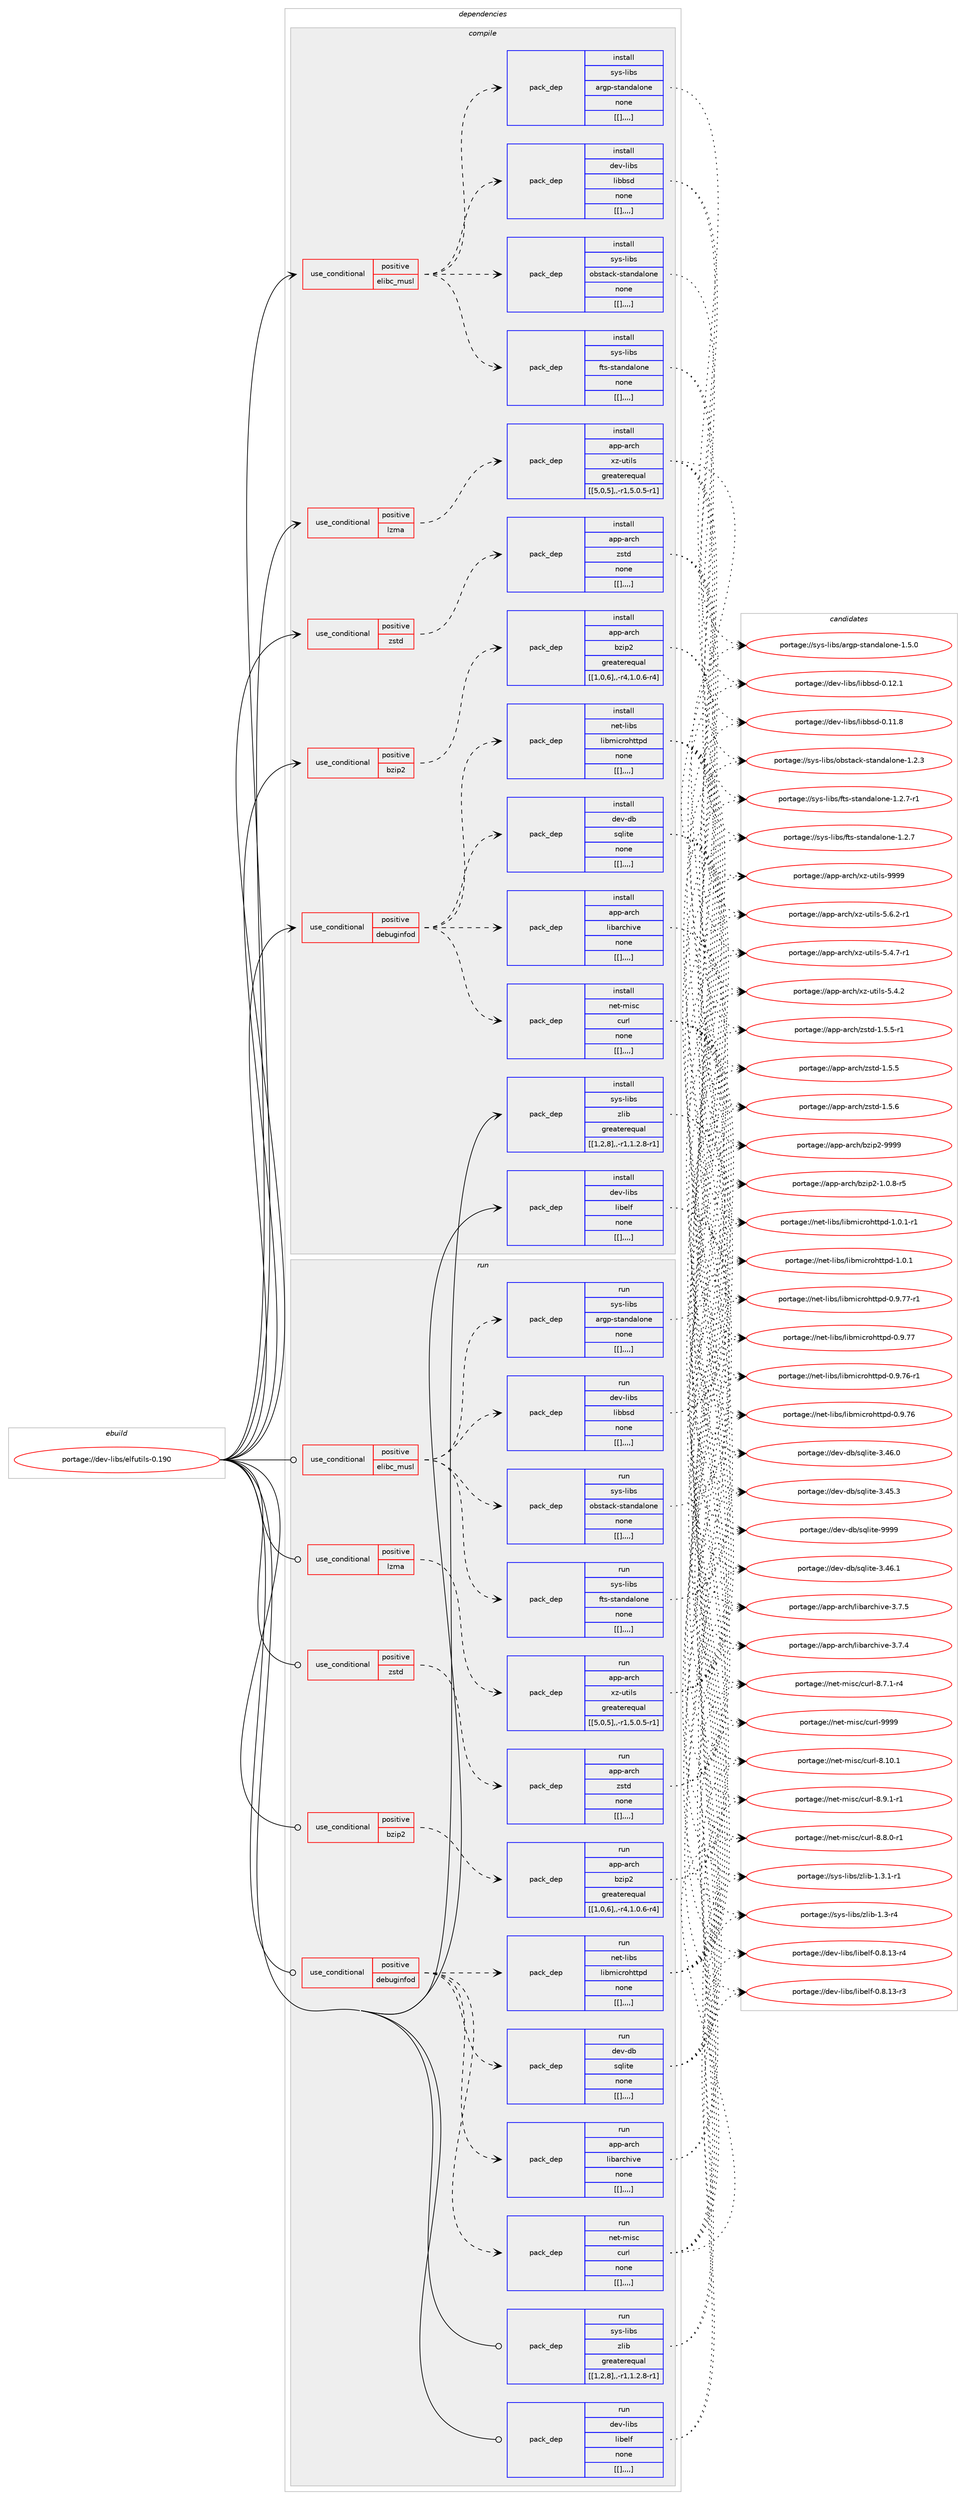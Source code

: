 digraph prolog {

# *************
# Graph options
# *************

newrank=true;
concentrate=true;
compound=true;
graph [rankdir=LR,fontname=Helvetica,fontsize=10,ranksep=1.5];#, ranksep=2.5, nodesep=0.2];
edge  [arrowhead=vee];
node  [fontname=Helvetica,fontsize=10];

# **********
# The ebuild
# **********

subgraph cluster_leftcol {
color=gray;
label=<<i>ebuild</i>>;
id [label="portage://dev-libs/elfutils-0.190", color=red, width=4, href="../dev-libs/elfutils-0.190.svg"];
}

# ****************
# The dependencies
# ****************

subgraph cluster_midcol {
color=gray;
label=<<i>dependencies</i>>;
subgraph cluster_compile {
fillcolor="#eeeeee";
style=filled;
label=<<i>compile</i>>;
subgraph cond26950 {
dependency108817 [label=<<TABLE BORDER="0" CELLBORDER="1" CELLSPACING="0" CELLPADDING="4"><TR><TD ROWSPAN="3" CELLPADDING="10">use_conditional</TD></TR><TR><TD>positive</TD></TR><TR><TD>bzip2</TD></TR></TABLE>>, shape=none, color=red];
subgraph pack80730 {
dependency108818 [label=<<TABLE BORDER="0" CELLBORDER="1" CELLSPACING="0" CELLPADDING="4" WIDTH="220"><TR><TD ROWSPAN="6" CELLPADDING="30">pack_dep</TD></TR><TR><TD WIDTH="110">install</TD></TR><TR><TD>app-arch</TD></TR><TR><TD>bzip2</TD></TR><TR><TD>greaterequal</TD></TR><TR><TD>[[1,0,6],,-r4,1.0.6-r4]</TD></TR></TABLE>>, shape=none, color=blue];
}
dependency108817:e -> dependency108818:w [weight=20,style="dashed",arrowhead="vee"];
}
id:e -> dependency108817:w [weight=20,style="solid",arrowhead="vee"];
subgraph cond26951 {
dependency108819 [label=<<TABLE BORDER="0" CELLBORDER="1" CELLSPACING="0" CELLPADDING="4"><TR><TD ROWSPAN="3" CELLPADDING="10">use_conditional</TD></TR><TR><TD>positive</TD></TR><TR><TD>debuginfod</TD></TR></TABLE>>, shape=none, color=red];
subgraph pack80731 {
dependency108820 [label=<<TABLE BORDER="0" CELLBORDER="1" CELLSPACING="0" CELLPADDING="4" WIDTH="220"><TR><TD ROWSPAN="6" CELLPADDING="30">pack_dep</TD></TR><TR><TD WIDTH="110">install</TD></TR><TR><TD>app-arch</TD></TR><TR><TD>libarchive</TD></TR><TR><TD>none</TD></TR><TR><TD>[[],,,,]</TD></TR></TABLE>>, shape=none, color=blue];
}
dependency108819:e -> dependency108820:w [weight=20,style="dashed",arrowhead="vee"];
subgraph pack80732 {
dependency108821 [label=<<TABLE BORDER="0" CELLBORDER="1" CELLSPACING="0" CELLPADDING="4" WIDTH="220"><TR><TD ROWSPAN="6" CELLPADDING="30">pack_dep</TD></TR><TR><TD WIDTH="110">install</TD></TR><TR><TD>dev-db</TD></TR><TR><TD>sqlite</TD></TR><TR><TD>none</TD></TR><TR><TD>[[],,,,]</TD></TR></TABLE>>, shape=none, color=blue];
}
dependency108819:e -> dependency108821:w [weight=20,style="dashed",arrowhead="vee"];
subgraph pack80733 {
dependency108822 [label=<<TABLE BORDER="0" CELLBORDER="1" CELLSPACING="0" CELLPADDING="4" WIDTH="220"><TR><TD ROWSPAN="6" CELLPADDING="30">pack_dep</TD></TR><TR><TD WIDTH="110">install</TD></TR><TR><TD>net-libs</TD></TR><TR><TD>libmicrohttpd</TD></TR><TR><TD>none</TD></TR><TR><TD>[[],,,,]</TD></TR></TABLE>>, shape=none, color=blue];
}
dependency108819:e -> dependency108822:w [weight=20,style="dashed",arrowhead="vee"];
subgraph pack80734 {
dependency108823 [label=<<TABLE BORDER="0" CELLBORDER="1" CELLSPACING="0" CELLPADDING="4" WIDTH="220"><TR><TD ROWSPAN="6" CELLPADDING="30">pack_dep</TD></TR><TR><TD WIDTH="110">install</TD></TR><TR><TD>net-misc</TD></TR><TR><TD>curl</TD></TR><TR><TD>none</TD></TR><TR><TD>[[],,,,]</TD></TR></TABLE>>, shape=none, color=blue];
}
dependency108819:e -> dependency108823:w [weight=20,style="dashed",arrowhead="vee"];
}
id:e -> dependency108819:w [weight=20,style="solid",arrowhead="vee"];
subgraph cond26952 {
dependency108824 [label=<<TABLE BORDER="0" CELLBORDER="1" CELLSPACING="0" CELLPADDING="4"><TR><TD ROWSPAN="3" CELLPADDING="10">use_conditional</TD></TR><TR><TD>positive</TD></TR><TR><TD>elibc_musl</TD></TR></TABLE>>, shape=none, color=red];
subgraph pack80735 {
dependency108825 [label=<<TABLE BORDER="0" CELLBORDER="1" CELLSPACING="0" CELLPADDING="4" WIDTH="220"><TR><TD ROWSPAN="6" CELLPADDING="30">pack_dep</TD></TR><TR><TD WIDTH="110">install</TD></TR><TR><TD>dev-libs</TD></TR><TR><TD>libbsd</TD></TR><TR><TD>none</TD></TR><TR><TD>[[],,,,]</TD></TR></TABLE>>, shape=none, color=blue];
}
dependency108824:e -> dependency108825:w [weight=20,style="dashed",arrowhead="vee"];
subgraph pack80736 {
dependency108826 [label=<<TABLE BORDER="0" CELLBORDER="1" CELLSPACING="0" CELLPADDING="4" WIDTH="220"><TR><TD ROWSPAN="6" CELLPADDING="30">pack_dep</TD></TR><TR><TD WIDTH="110">install</TD></TR><TR><TD>sys-libs</TD></TR><TR><TD>argp-standalone</TD></TR><TR><TD>none</TD></TR><TR><TD>[[],,,,]</TD></TR></TABLE>>, shape=none, color=blue];
}
dependency108824:e -> dependency108826:w [weight=20,style="dashed",arrowhead="vee"];
subgraph pack80737 {
dependency108827 [label=<<TABLE BORDER="0" CELLBORDER="1" CELLSPACING="0" CELLPADDING="4" WIDTH="220"><TR><TD ROWSPAN="6" CELLPADDING="30">pack_dep</TD></TR><TR><TD WIDTH="110">install</TD></TR><TR><TD>sys-libs</TD></TR><TR><TD>fts-standalone</TD></TR><TR><TD>none</TD></TR><TR><TD>[[],,,,]</TD></TR></TABLE>>, shape=none, color=blue];
}
dependency108824:e -> dependency108827:w [weight=20,style="dashed",arrowhead="vee"];
subgraph pack80738 {
dependency108828 [label=<<TABLE BORDER="0" CELLBORDER="1" CELLSPACING="0" CELLPADDING="4" WIDTH="220"><TR><TD ROWSPAN="6" CELLPADDING="30">pack_dep</TD></TR><TR><TD WIDTH="110">install</TD></TR><TR><TD>sys-libs</TD></TR><TR><TD>obstack-standalone</TD></TR><TR><TD>none</TD></TR><TR><TD>[[],,,,]</TD></TR></TABLE>>, shape=none, color=blue];
}
dependency108824:e -> dependency108828:w [weight=20,style="dashed",arrowhead="vee"];
}
id:e -> dependency108824:w [weight=20,style="solid",arrowhead="vee"];
subgraph cond26953 {
dependency108829 [label=<<TABLE BORDER="0" CELLBORDER="1" CELLSPACING="0" CELLPADDING="4"><TR><TD ROWSPAN="3" CELLPADDING="10">use_conditional</TD></TR><TR><TD>positive</TD></TR><TR><TD>lzma</TD></TR></TABLE>>, shape=none, color=red];
subgraph pack80739 {
dependency108830 [label=<<TABLE BORDER="0" CELLBORDER="1" CELLSPACING="0" CELLPADDING="4" WIDTH="220"><TR><TD ROWSPAN="6" CELLPADDING="30">pack_dep</TD></TR><TR><TD WIDTH="110">install</TD></TR><TR><TD>app-arch</TD></TR><TR><TD>xz-utils</TD></TR><TR><TD>greaterequal</TD></TR><TR><TD>[[5,0,5],,-r1,5.0.5-r1]</TD></TR></TABLE>>, shape=none, color=blue];
}
dependency108829:e -> dependency108830:w [weight=20,style="dashed",arrowhead="vee"];
}
id:e -> dependency108829:w [weight=20,style="solid",arrowhead="vee"];
subgraph cond26954 {
dependency108831 [label=<<TABLE BORDER="0" CELLBORDER="1" CELLSPACING="0" CELLPADDING="4"><TR><TD ROWSPAN="3" CELLPADDING="10">use_conditional</TD></TR><TR><TD>positive</TD></TR><TR><TD>zstd</TD></TR></TABLE>>, shape=none, color=red];
subgraph pack80740 {
dependency108832 [label=<<TABLE BORDER="0" CELLBORDER="1" CELLSPACING="0" CELLPADDING="4" WIDTH="220"><TR><TD ROWSPAN="6" CELLPADDING="30">pack_dep</TD></TR><TR><TD WIDTH="110">install</TD></TR><TR><TD>app-arch</TD></TR><TR><TD>zstd</TD></TR><TR><TD>none</TD></TR><TR><TD>[[],,,,]</TD></TR></TABLE>>, shape=none, color=blue];
}
dependency108831:e -> dependency108832:w [weight=20,style="dashed",arrowhead="vee"];
}
id:e -> dependency108831:w [weight=20,style="solid",arrowhead="vee"];
subgraph pack80741 {
dependency108833 [label=<<TABLE BORDER="0" CELLBORDER="1" CELLSPACING="0" CELLPADDING="4" WIDTH="220"><TR><TD ROWSPAN="6" CELLPADDING="30">pack_dep</TD></TR><TR><TD WIDTH="110">install</TD></TR><TR><TD>sys-libs</TD></TR><TR><TD>zlib</TD></TR><TR><TD>greaterequal</TD></TR><TR><TD>[[1,2,8],,-r1,1.2.8-r1]</TD></TR></TABLE>>, shape=none, color=blue];
}
id:e -> dependency108833:w [weight=20,style="solid",arrowhead="vee"];
subgraph pack80742 {
dependency108834 [label=<<TABLE BORDER="0" CELLBORDER="1" CELLSPACING="0" CELLPADDING="4" WIDTH="220"><TR><TD ROWSPAN="6" CELLPADDING="30">pack_dep</TD></TR><TR><TD WIDTH="110">install</TD></TR><TR><TD>dev-libs</TD></TR><TR><TD>libelf</TD></TR><TR><TD>none</TD></TR><TR><TD>[[],,,,]</TD></TR></TABLE>>, shape=none, color=blue];
}
id:e -> dependency108834:w [weight=20,style="solid",arrowhead="vee"];
}
subgraph cluster_compileandrun {
fillcolor="#eeeeee";
style=filled;
label=<<i>compile and run</i>>;
}
subgraph cluster_run {
fillcolor="#eeeeee";
style=filled;
label=<<i>run</i>>;
subgraph cond26955 {
dependency108835 [label=<<TABLE BORDER="0" CELLBORDER="1" CELLSPACING="0" CELLPADDING="4"><TR><TD ROWSPAN="3" CELLPADDING="10">use_conditional</TD></TR><TR><TD>positive</TD></TR><TR><TD>bzip2</TD></TR></TABLE>>, shape=none, color=red];
subgraph pack80743 {
dependency108836 [label=<<TABLE BORDER="0" CELLBORDER="1" CELLSPACING="0" CELLPADDING="4" WIDTH="220"><TR><TD ROWSPAN="6" CELLPADDING="30">pack_dep</TD></TR><TR><TD WIDTH="110">run</TD></TR><TR><TD>app-arch</TD></TR><TR><TD>bzip2</TD></TR><TR><TD>greaterequal</TD></TR><TR><TD>[[1,0,6],,-r4,1.0.6-r4]</TD></TR></TABLE>>, shape=none, color=blue];
}
dependency108835:e -> dependency108836:w [weight=20,style="dashed",arrowhead="vee"];
}
id:e -> dependency108835:w [weight=20,style="solid",arrowhead="odot"];
subgraph cond26956 {
dependency108837 [label=<<TABLE BORDER="0" CELLBORDER="1" CELLSPACING="0" CELLPADDING="4"><TR><TD ROWSPAN="3" CELLPADDING="10">use_conditional</TD></TR><TR><TD>positive</TD></TR><TR><TD>debuginfod</TD></TR></TABLE>>, shape=none, color=red];
subgraph pack80744 {
dependency108838 [label=<<TABLE BORDER="0" CELLBORDER="1" CELLSPACING="0" CELLPADDING="4" WIDTH="220"><TR><TD ROWSPAN="6" CELLPADDING="30">pack_dep</TD></TR><TR><TD WIDTH="110">run</TD></TR><TR><TD>app-arch</TD></TR><TR><TD>libarchive</TD></TR><TR><TD>none</TD></TR><TR><TD>[[],,,,]</TD></TR></TABLE>>, shape=none, color=blue];
}
dependency108837:e -> dependency108838:w [weight=20,style="dashed",arrowhead="vee"];
subgraph pack80745 {
dependency108839 [label=<<TABLE BORDER="0" CELLBORDER="1" CELLSPACING="0" CELLPADDING="4" WIDTH="220"><TR><TD ROWSPAN="6" CELLPADDING="30">pack_dep</TD></TR><TR><TD WIDTH="110">run</TD></TR><TR><TD>dev-db</TD></TR><TR><TD>sqlite</TD></TR><TR><TD>none</TD></TR><TR><TD>[[],,,,]</TD></TR></TABLE>>, shape=none, color=blue];
}
dependency108837:e -> dependency108839:w [weight=20,style="dashed",arrowhead="vee"];
subgraph pack80746 {
dependency108840 [label=<<TABLE BORDER="0" CELLBORDER="1" CELLSPACING="0" CELLPADDING="4" WIDTH="220"><TR><TD ROWSPAN="6" CELLPADDING="30">pack_dep</TD></TR><TR><TD WIDTH="110">run</TD></TR><TR><TD>net-libs</TD></TR><TR><TD>libmicrohttpd</TD></TR><TR><TD>none</TD></TR><TR><TD>[[],,,,]</TD></TR></TABLE>>, shape=none, color=blue];
}
dependency108837:e -> dependency108840:w [weight=20,style="dashed",arrowhead="vee"];
subgraph pack80747 {
dependency108841 [label=<<TABLE BORDER="0" CELLBORDER="1" CELLSPACING="0" CELLPADDING="4" WIDTH="220"><TR><TD ROWSPAN="6" CELLPADDING="30">pack_dep</TD></TR><TR><TD WIDTH="110">run</TD></TR><TR><TD>net-misc</TD></TR><TR><TD>curl</TD></TR><TR><TD>none</TD></TR><TR><TD>[[],,,,]</TD></TR></TABLE>>, shape=none, color=blue];
}
dependency108837:e -> dependency108841:w [weight=20,style="dashed",arrowhead="vee"];
}
id:e -> dependency108837:w [weight=20,style="solid",arrowhead="odot"];
subgraph cond26957 {
dependency108842 [label=<<TABLE BORDER="0" CELLBORDER="1" CELLSPACING="0" CELLPADDING="4"><TR><TD ROWSPAN="3" CELLPADDING="10">use_conditional</TD></TR><TR><TD>positive</TD></TR><TR><TD>elibc_musl</TD></TR></TABLE>>, shape=none, color=red];
subgraph pack80748 {
dependency108843 [label=<<TABLE BORDER="0" CELLBORDER="1" CELLSPACING="0" CELLPADDING="4" WIDTH="220"><TR><TD ROWSPAN="6" CELLPADDING="30">pack_dep</TD></TR><TR><TD WIDTH="110">run</TD></TR><TR><TD>dev-libs</TD></TR><TR><TD>libbsd</TD></TR><TR><TD>none</TD></TR><TR><TD>[[],,,,]</TD></TR></TABLE>>, shape=none, color=blue];
}
dependency108842:e -> dependency108843:w [weight=20,style="dashed",arrowhead="vee"];
subgraph pack80749 {
dependency108844 [label=<<TABLE BORDER="0" CELLBORDER="1" CELLSPACING="0" CELLPADDING="4" WIDTH="220"><TR><TD ROWSPAN="6" CELLPADDING="30">pack_dep</TD></TR><TR><TD WIDTH="110">run</TD></TR><TR><TD>sys-libs</TD></TR><TR><TD>argp-standalone</TD></TR><TR><TD>none</TD></TR><TR><TD>[[],,,,]</TD></TR></TABLE>>, shape=none, color=blue];
}
dependency108842:e -> dependency108844:w [weight=20,style="dashed",arrowhead="vee"];
subgraph pack80750 {
dependency108845 [label=<<TABLE BORDER="0" CELLBORDER="1" CELLSPACING="0" CELLPADDING="4" WIDTH="220"><TR><TD ROWSPAN="6" CELLPADDING="30">pack_dep</TD></TR><TR><TD WIDTH="110">run</TD></TR><TR><TD>sys-libs</TD></TR><TR><TD>fts-standalone</TD></TR><TR><TD>none</TD></TR><TR><TD>[[],,,,]</TD></TR></TABLE>>, shape=none, color=blue];
}
dependency108842:e -> dependency108845:w [weight=20,style="dashed",arrowhead="vee"];
subgraph pack80751 {
dependency108846 [label=<<TABLE BORDER="0" CELLBORDER="1" CELLSPACING="0" CELLPADDING="4" WIDTH="220"><TR><TD ROWSPAN="6" CELLPADDING="30">pack_dep</TD></TR><TR><TD WIDTH="110">run</TD></TR><TR><TD>sys-libs</TD></TR><TR><TD>obstack-standalone</TD></TR><TR><TD>none</TD></TR><TR><TD>[[],,,,]</TD></TR></TABLE>>, shape=none, color=blue];
}
dependency108842:e -> dependency108846:w [weight=20,style="dashed",arrowhead="vee"];
}
id:e -> dependency108842:w [weight=20,style="solid",arrowhead="odot"];
subgraph cond26958 {
dependency108847 [label=<<TABLE BORDER="0" CELLBORDER="1" CELLSPACING="0" CELLPADDING="4"><TR><TD ROWSPAN="3" CELLPADDING="10">use_conditional</TD></TR><TR><TD>positive</TD></TR><TR><TD>lzma</TD></TR></TABLE>>, shape=none, color=red];
subgraph pack80752 {
dependency108848 [label=<<TABLE BORDER="0" CELLBORDER="1" CELLSPACING="0" CELLPADDING="4" WIDTH="220"><TR><TD ROWSPAN="6" CELLPADDING="30">pack_dep</TD></TR><TR><TD WIDTH="110">run</TD></TR><TR><TD>app-arch</TD></TR><TR><TD>xz-utils</TD></TR><TR><TD>greaterequal</TD></TR><TR><TD>[[5,0,5],,-r1,5.0.5-r1]</TD></TR></TABLE>>, shape=none, color=blue];
}
dependency108847:e -> dependency108848:w [weight=20,style="dashed",arrowhead="vee"];
}
id:e -> dependency108847:w [weight=20,style="solid",arrowhead="odot"];
subgraph cond26959 {
dependency108849 [label=<<TABLE BORDER="0" CELLBORDER="1" CELLSPACING="0" CELLPADDING="4"><TR><TD ROWSPAN="3" CELLPADDING="10">use_conditional</TD></TR><TR><TD>positive</TD></TR><TR><TD>zstd</TD></TR></TABLE>>, shape=none, color=red];
subgraph pack80753 {
dependency108850 [label=<<TABLE BORDER="0" CELLBORDER="1" CELLSPACING="0" CELLPADDING="4" WIDTH="220"><TR><TD ROWSPAN="6" CELLPADDING="30">pack_dep</TD></TR><TR><TD WIDTH="110">run</TD></TR><TR><TD>app-arch</TD></TR><TR><TD>zstd</TD></TR><TR><TD>none</TD></TR><TR><TD>[[],,,,]</TD></TR></TABLE>>, shape=none, color=blue];
}
dependency108849:e -> dependency108850:w [weight=20,style="dashed",arrowhead="vee"];
}
id:e -> dependency108849:w [weight=20,style="solid",arrowhead="odot"];
subgraph pack80754 {
dependency108851 [label=<<TABLE BORDER="0" CELLBORDER="1" CELLSPACING="0" CELLPADDING="4" WIDTH="220"><TR><TD ROWSPAN="6" CELLPADDING="30">pack_dep</TD></TR><TR><TD WIDTH="110">run</TD></TR><TR><TD>sys-libs</TD></TR><TR><TD>zlib</TD></TR><TR><TD>greaterequal</TD></TR><TR><TD>[[1,2,8],,-r1,1.2.8-r1]</TD></TR></TABLE>>, shape=none, color=blue];
}
id:e -> dependency108851:w [weight=20,style="solid",arrowhead="odot"];
subgraph pack80755 {
dependency108852 [label=<<TABLE BORDER="0" CELLBORDER="1" CELLSPACING="0" CELLPADDING="4" WIDTH="220"><TR><TD ROWSPAN="6" CELLPADDING="30">pack_dep</TD></TR><TR><TD WIDTH="110">run</TD></TR><TR><TD>dev-libs</TD></TR><TR><TD>libelf</TD></TR><TR><TD>none</TD></TR><TR><TD>[[],,,,]</TD></TR></TABLE>>, shape=none, color=blue];
}
id:e -> dependency108852:w [weight=20,style="solid",arrowhead="odot"];
}
}

# **************
# The candidates
# **************

subgraph cluster_choices {
rank=same;
color=gray;
label=<<i>candidates</i>>;

subgraph choice80730 {
color=black;
nodesep=1;
choice971121124597114991044798122105112504557575757 [label="portage://app-arch/bzip2-9999", color=red, width=4,href="../app-arch/bzip2-9999.svg"];
choice971121124597114991044798122105112504549464846564511453 [label="portage://app-arch/bzip2-1.0.8-r5", color=red, width=4,href="../app-arch/bzip2-1.0.8-r5.svg"];
dependency108818:e -> choice971121124597114991044798122105112504557575757:w [style=dotted,weight="100"];
dependency108818:e -> choice971121124597114991044798122105112504549464846564511453:w [style=dotted,weight="100"];
}
subgraph choice80731 {
color=black;
nodesep=1;
choice9711211245971149910447108105989711499104105118101455146554653 [label="portage://app-arch/libarchive-3.7.5", color=red, width=4,href="../app-arch/libarchive-3.7.5.svg"];
choice9711211245971149910447108105989711499104105118101455146554652 [label="portage://app-arch/libarchive-3.7.4", color=red, width=4,href="../app-arch/libarchive-3.7.4.svg"];
dependency108820:e -> choice9711211245971149910447108105989711499104105118101455146554653:w [style=dotted,weight="100"];
dependency108820:e -> choice9711211245971149910447108105989711499104105118101455146554652:w [style=dotted,weight="100"];
}
subgraph choice80732 {
color=black;
nodesep=1;
choice1001011184510098471151131081051161014557575757 [label="portage://dev-db/sqlite-9999", color=red, width=4,href="../dev-db/sqlite-9999.svg"];
choice10010111845100984711511310810511610145514652544649 [label="portage://dev-db/sqlite-3.46.1", color=red, width=4,href="../dev-db/sqlite-3.46.1.svg"];
choice10010111845100984711511310810511610145514652544648 [label="portage://dev-db/sqlite-3.46.0", color=red, width=4,href="../dev-db/sqlite-3.46.0.svg"];
choice10010111845100984711511310810511610145514652534651 [label="portage://dev-db/sqlite-3.45.3", color=red, width=4,href="../dev-db/sqlite-3.45.3.svg"];
dependency108821:e -> choice1001011184510098471151131081051161014557575757:w [style=dotted,weight="100"];
dependency108821:e -> choice10010111845100984711511310810511610145514652544649:w [style=dotted,weight="100"];
dependency108821:e -> choice10010111845100984711511310810511610145514652544648:w [style=dotted,weight="100"];
dependency108821:e -> choice10010111845100984711511310810511610145514652534651:w [style=dotted,weight="100"];
}
subgraph choice80733 {
color=black;
nodesep=1;
choice11010111645108105981154710810598109105991141111041161161121004549464846494511449 [label="portage://net-libs/libmicrohttpd-1.0.1-r1", color=red, width=4,href="../net-libs/libmicrohttpd-1.0.1-r1.svg"];
choice1101011164510810598115471081059810910599114111104116116112100454946484649 [label="portage://net-libs/libmicrohttpd-1.0.1", color=red, width=4,href="../net-libs/libmicrohttpd-1.0.1.svg"];
choice1101011164510810598115471081059810910599114111104116116112100454846574655554511449 [label="portage://net-libs/libmicrohttpd-0.9.77-r1", color=red, width=4,href="../net-libs/libmicrohttpd-0.9.77-r1.svg"];
choice110101116451081059811547108105981091059911411110411611611210045484657465555 [label="portage://net-libs/libmicrohttpd-0.9.77", color=red, width=4,href="../net-libs/libmicrohttpd-0.9.77.svg"];
choice1101011164510810598115471081059810910599114111104116116112100454846574655544511449 [label="portage://net-libs/libmicrohttpd-0.9.76-r1", color=red, width=4,href="../net-libs/libmicrohttpd-0.9.76-r1.svg"];
choice110101116451081059811547108105981091059911411110411611611210045484657465554 [label="portage://net-libs/libmicrohttpd-0.9.76", color=red, width=4,href="../net-libs/libmicrohttpd-0.9.76.svg"];
dependency108822:e -> choice11010111645108105981154710810598109105991141111041161161121004549464846494511449:w [style=dotted,weight="100"];
dependency108822:e -> choice1101011164510810598115471081059810910599114111104116116112100454946484649:w [style=dotted,weight="100"];
dependency108822:e -> choice1101011164510810598115471081059810910599114111104116116112100454846574655554511449:w [style=dotted,weight="100"];
dependency108822:e -> choice110101116451081059811547108105981091059911411110411611611210045484657465555:w [style=dotted,weight="100"];
dependency108822:e -> choice1101011164510810598115471081059810910599114111104116116112100454846574655544511449:w [style=dotted,weight="100"];
dependency108822:e -> choice110101116451081059811547108105981091059911411110411611611210045484657465554:w [style=dotted,weight="100"];
}
subgraph choice80734 {
color=black;
nodesep=1;
choice110101116451091051159947991171141084557575757 [label="portage://net-misc/curl-9999", color=red, width=4,href="../net-misc/curl-9999.svg"];
choice1101011164510910511599479911711410845564649484649 [label="portage://net-misc/curl-8.10.1", color=red, width=4,href="../net-misc/curl-8.10.1.svg"];
choice110101116451091051159947991171141084556465746494511449 [label="portage://net-misc/curl-8.9.1-r1", color=red, width=4,href="../net-misc/curl-8.9.1-r1.svg"];
choice110101116451091051159947991171141084556465646484511449 [label="portage://net-misc/curl-8.8.0-r1", color=red, width=4,href="../net-misc/curl-8.8.0-r1.svg"];
choice110101116451091051159947991171141084556465546494511452 [label="portage://net-misc/curl-8.7.1-r4", color=red, width=4,href="../net-misc/curl-8.7.1-r4.svg"];
dependency108823:e -> choice110101116451091051159947991171141084557575757:w [style=dotted,weight="100"];
dependency108823:e -> choice1101011164510910511599479911711410845564649484649:w [style=dotted,weight="100"];
dependency108823:e -> choice110101116451091051159947991171141084556465746494511449:w [style=dotted,weight="100"];
dependency108823:e -> choice110101116451091051159947991171141084556465646484511449:w [style=dotted,weight="100"];
dependency108823:e -> choice110101116451091051159947991171141084556465546494511452:w [style=dotted,weight="100"];
}
subgraph choice80735 {
color=black;
nodesep=1;
choice100101118451081059811547108105989811510045484649504649 [label="portage://dev-libs/libbsd-0.12.1", color=red, width=4,href="../dev-libs/libbsd-0.12.1.svg"];
choice100101118451081059811547108105989811510045484649494656 [label="portage://dev-libs/libbsd-0.11.8", color=red, width=4,href="../dev-libs/libbsd-0.11.8.svg"];
dependency108825:e -> choice100101118451081059811547108105989811510045484649504649:w [style=dotted,weight="100"];
dependency108825:e -> choice100101118451081059811547108105989811510045484649494656:w [style=dotted,weight="100"];
}
subgraph choice80736 {
color=black;
nodesep=1;
choice11512111545108105981154797114103112451151169711010097108111110101454946534648 [label="portage://sys-libs/argp-standalone-1.5.0", color=red, width=4,href="../sys-libs/argp-standalone-1.5.0.svg"];
dependency108826:e -> choice11512111545108105981154797114103112451151169711010097108111110101454946534648:w [style=dotted,weight="100"];
}
subgraph choice80737 {
color=black;
nodesep=1;
choice1151211154510810598115471021161154511511697110100971081111101014549465046554511449 [label="portage://sys-libs/fts-standalone-1.2.7-r1", color=red, width=4,href="../sys-libs/fts-standalone-1.2.7-r1.svg"];
choice115121115451081059811547102116115451151169711010097108111110101454946504655 [label="portage://sys-libs/fts-standalone-1.2.7", color=red, width=4,href="../sys-libs/fts-standalone-1.2.7.svg"];
dependency108827:e -> choice1151211154510810598115471021161154511511697110100971081111101014549465046554511449:w [style=dotted,weight="100"];
dependency108827:e -> choice115121115451081059811547102116115451151169711010097108111110101454946504655:w [style=dotted,weight="100"];
}
subgraph choice80738 {
color=black;
nodesep=1;
choice115121115451081059811547111981151169799107451151169711010097108111110101454946504651 [label="portage://sys-libs/obstack-standalone-1.2.3", color=red, width=4,href="../sys-libs/obstack-standalone-1.2.3.svg"];
dependency108828:e -> choice115121115451081059811547111981151169799107451151169711010097108111110101454946504651:w [style=dotted,weight="100"];
}
subgraph choice80739 {
color=black;
nodesep=1;
choice9711211245971149910447120122451171161051081154557575757 [label="portage://app-arch/xz-utils-9999", color=red, width=4,href="../app-arch/xz-utils-9999.svg"];
choice9711211245971149910447120122451171161051081154553465446504511449 [label="portage://app-arch/xz-utils-5.6.2-r1", color=red, width=4,href="../app-arch/xz-utils-5.6.2-r1.svg"];
choice9711211245971149910447120122451171161051081154553465246554511449 [label="portage://app-arch/xz-utils-5.4.7-r1", color=red, width=4,href="../app-arch/xz-utils-5.4.7-r1.svg"];
choice971121124597114991044712012245117116105108115455346524650 [label="portage://app-arch/xz-utils-5.4.2", color=red, width=4,href="../app-arch/xz-utils-5.4.2.svg"];
dependency108830:e -> choice9711211245971149910447120122451171161051081154557575757:w [style=dotted,weight="100"];
dependency108830:e -> choice9711211245971149910447120122451171161051081154553465446504511449:w [style=dotted,weight="100"];
dependency108830:e -> choice9711211245971149910447120122451171161051081154553465246554511449:w [style=dotted,weight="100"];
dependency108830:e -> choice971121124597114991044712012245117116105108115455346524650:w [style=dotted,weight="100"];
}
subgraph choice80740 {
color=black;
nodesep=1;
choice9711211245971149910447122115116100454946534654 [label="portage://app-arch/zstd-1.5.6", color=red, width=4,href="../app-arch/zstd-1.5.6.svg"];
choice97112112459711499104471221151161004549465346534511449 [label="portage://app-arch/zstd-1.5.5-r1", color=red, width=4,href="../app-arch/zstd-1.5.5-r1.svg"];
choice9711211245971149910447122115116100454946534653 [label="portage://app-arch/zstd-1.5.5", color=red, width=4,href="../app-arch/zstd-1.5.5.svg"];
dependency108832:e -> choice9711211245971149910447122115116100454946534654:w [style=dotted,weight="100"];
dependency108832:e -> choice97112112459711499104471221151161004549465346534511449:w [style=dotted,weight="100"];
dependency108832:e -> choice9711211245971149910447122115116100454946534653:w [style=dotted,weight="100"];
}
subgraph choice80741 {
color=black;
nodesep=1;
choice115121115451081059811547122108105984549465146494511449 [label="portage://sys-libs/zlib-1.3.1-r1", color=red, width=4,href="../sys-libs/zlib-1.3.1-r1.svg"];
choice11512111545108105981154712210810598454946514511452 [label="portage://sys-libs/zlib-1.3-r4", color=red, width=4,href="../sys-libs/zlib-1.3-r4.svg"];
dependency108833:e -> choice115121115451081059811547122108105984549465146494511449:w [style=dotted,weight="100"];
dependency108833:e -> choice11512111545108105981154712210810598454946514511452:w [style=dotted,weight="100"];
}
subgraph choice80742 {
color=black;
nodesep=1;
choice10010111845108105981154710810598101108102454846564649514511452 [label="portage://dev-libs/libelf-0.8.13-r4", color=red, width=4,href="../dev-libs/libelf-0.8.13-r4.svg"];
choice10010111845108105981154710810598101108102454846564649514511451 [label="portage://dev-libs/libelf-0.8.13-r3", color=red, width=4,href="../dev-libs/libelf-0.8.13-r3.svg"];
dependency108834:e -> choice10010111845108105981154710810598101108102454846564649514511452:w [style=dotted,weight="100"];
dependency108834:e -> choice10010111845108105981154710810598101108102454846564649514511451:w [style=dotted,weight="100"];
}
subgraph choice80743 {
color=black;
nodesep=1;
choice971121124597114991044798122105112504557575757 [label="portage://app-arch/bzip2-9999", color=red, width=4,href="../app-arch/bzip2-9999.svg"];
choice971121124597114991044798122105112504549464846564511453 [label="portage://app-arch/bzip2-1.0.8-r5", color=red, width=4,href="../app-arch/bzip2-1.0.8-r5.svg"];
dependency108836:e -> choice971121124597114991044798122105112504557575757:w [style=dotted,weight="100"];
dependency108836:e -> choice971121124597114991044798122105112504549464846564511453:w [style=dotted,weight="100"];
}
subgraph choice80744 {
color=black;
nodesep=1;
choice9711211245971149910447108105989711499104105118101455146554653 [label="portage://app-arch/libarchive-3.7.5", color=red, width=4,href="../app-arch/libarchive-3.7.5.svg"];
choice9711211245971149910447108105989711499104105118101455146554652 [label="portage://app-arch/libarchive-3.7.4", color=red, width=4,href="../app-arch/libarchive-3.7.4.svg"];
dependency108838:e -> choice9711211245971149910447108105989711499104105118101455146554653:w [style=dotted,weight="100"];
dependency108838:e -> choice9711211245971149910447108105989711499104105118101455146554652:w [style=dotted,weight="100"];
}
subgraph choice80745 {
color=black;
nodesep=1;
choice1001011184510098471151131081051161014557575757 [label="portage://dev-db/sqlite-9999", color=red, width=4,href="../dev-db/sqlite-9999.svg"];
choice10010111845100984711511310810511610145514652544649 [label="portage://dev-db/sqlite-3.46.1", color=red, width=4,href="../dev-db/sqlite-3.46.1.svg"];
choice10010111845100984711511310810511610145514652544648 [label="portage://dev-db/sqlite-3.46.0", color=red, width=4,href="../dev-db/sqlite-3.46.0.svg"];
choice10010111845100984711511310810511610145514652534651 [label="portage://dev-db/sqlite-3.45.3", color=red, width=4,href="../dev-db/sqlite-3.45.3.svg"];
dependency108839:e -> choice1001011184510098471151131081051161014557575757:w [style=dotted,weight="100"];
dependency108839:e -> choice10010111845100984711511310810511610145514652544649:w [style=dotted,weight="100"];
dependency108839:e -> choice10010111845100984711511310810511610145514652544648:w [style=dotted,weight="100"];
dependency108839:e -> choice10010111845100984711511310810511610145514652534651:w [style=dotted,weight="100"];
}
subgraph choice80746 {
color=black;
nodesep=1;
choice11010111645108105981154710810598109105991141111041161161121004549464846494511449 [label="portage://net-libs/libmicrohttpd-1.0.1-r1", color=red, width=4,href="../net-libs/libmicrohttpd-1.0.1-r1.svg"];
choice1101011164510810598115471081059810910599114111104116116112100454946484649 [label="portage://net-libs/libmicrohttpd-1.0.1", color=red, width=4,href="../net-libs/libmicrohttpd-1.0.1.svg"];
choice1101011164510810598115471081059810910599114111104116116112100454846574655554511449 [label="portage://net-libs/libmicrohttpd-0.9.77-r1", color=red, width=4,href="../net-libs/libmicrohttpd-0.9.77-r1.svg"];
choice110101116451081059811547108105981091059911411110411611611210045484657465555 [label="portage://net-libs/libmicrohttpd-0.9.77", color=red, width=4,href="../net-libs/libmicrohttpd-0.9.77.svg"];
choice1101011164510810598115471081059810910599114111104116116112100454846574655544511449 [label="portage://net-libs/libmicrohttpd-0.9.76-r1", color=red, width=4,href="../net-libs/libmicrohttpd-0.9.76-r1.svg"];
choice110101116451081059811547108105981091059911411110411611611210045484657465554 [label="portage://net-libs/libmicrohttpd-0.9.76", color=red, width=4,href="../net-libs/libmicrohttpd-0.9.76.svg"];
dependency108840:e -> choice11010111645108105981154710810598109105991141111041161161121004549464846494511449:w [style=dotted,weight="100"];
dependency108840:e -> choice1101011164510810598115471081059810910599114111104116116112100454946484649:w [style=dotted,weight="100"];
dependency108840:e -> choice1101011164510810598115471081059810910599114111104116116112100454846574655554511449:w [style=dotted,weight="100"];
dependency108840:e -> choice110101116451081059811547108105981091059911411110411611611210045484657465555:w [style=dotted,weight="100"];
dependency108840:e -> choice1101011164510810598115471081059810910599114111104116116112100454846574655544511449:w [style=dotted,weight="100"];
dependency108840:e -> choice110101116451081059811547108105981091059911411110411611611210045484657465554:w [style=dotted,weight="100"];
}
subgraph choice80747 {
color=black;
nodesep=1;
choice110101116451091051159947991171141084557575757 [label="portage://net-misc/curl-9999", color=red, width=4,href="../net-misc/curl-9999.svg"];
choice1101011164510910511599479911711410845564649484649 [label="portage://net-misc/curl-8.10.1", color=red, width=4,href="../net-misc/curl-8.10.1.svg"];
choice110101116451091051159947991171141084556465746494511449 [label="portage://net-misc/curl-8.9.1-r1", color=red, width=4,href="../net-misc/curl-8.9.1-r1.svg"];
choice110101116451091051159947991171141084556465646484511449 [label="portage://net-misc/curl-8.8.0-r1", color=red, width=4,href="../net-misc/curl-8.8.0-r1.svg"];
choice110101116451091051159947991171141084556465546494511452 [label="portage://net-misc/curl-8.7.1-r4", color=red, width=4,href="../net-misc/curl-8.7.1-r4.svg"];
dependency108841:e -> choice110101116451091051159947991171141084557575757:w [style=dotted,weight="100"];
dependency108841:e -> choice1101011164510910511599479911711410845564649484649:w [style=dotted,weight="100"];
dependency108841:e -> choice110101116451091051159947991171141084556465746494511449:w [style=dotted,weight="100"];
dependency108841:e -> choice110101116451091051159947991171141084556465646484511449:w [style=dotted,weight="100"];
dependency108841:e -> choice110101116451091051159947991171141084556465546494511452:w [style=dotted,weight="100"];
}
subgraph choice80748 {
color=black;
nodesep=1;
choice100101118451081059811547108105989811510045484649504649 [label="portage://dev-libs/libbsd-0.12.1", color=red, width=4,href="../dev-libs/libbsd-0.12.1.svg"];
choice100101118451081059811547108105989811510045484649494656 [label="portage://dev-libs/libbsd-0.11.8", color=red, width=4,href="../dev-libs/libbsd-0.11.8.svg"];
dependency108843:e -> choice100101118451081059811547108105989811510045484649504649:w [style=dotted,weight="100"];
dependency108843:e -> choice100101118451081059811547108105989811510045484649494656:w [style=dotted,weight="100"];
}
subgraph choice80749 {
color=black;
nodesep=1;
choice11512111545108105981154797114103112451151169711010097108111110101454946534648 [label="portage://sys-libs/argp-standalone-1.5.0", color=red, width=4,href="../sys-libs/argp-standalone-1.5.0.svg"];
dependency108844:e -> choice11512111545108105981154797114103112451151169711010097108111110101454946534648:w [style=dotted,weight="100"];
}
subgraph choice80750 {
color=black;
nodesep=1;
choice1151211154510810598115471021161154511511697110100971081111101014549465046554511449 [label="portage://sys-libs/fts-standalone-1.2.7-r1", color=red, width=4,href="../sys-libs/fts-standalone-1.2.7-r1.svg"];
choice115121115451081059811547102116115451151169711010097108111110101454946504655 [label="portage://sys-libs/fts-standalone-1.2.7", color=red, width=4,href="../sys-libs/fts-standalone-1.2.7.svg"];
dependency108845:e -> choice1151211154510810598115471021161154511511697110100971081111101014549465046554511449:w [style=dotted,weight="100"];
dependency108845:e -> choice115121115451081059811547102116115451151169711010097108111110101454946504655:w [style=dotted,weight="100"];
}
subgraph choice80751 {
color=black;
nodesep=1;
choice115121115451081059811547111981151169799107451151169711010097108111110101454946504651 [label="portage://sys-libs/obstack-standalone-1.2.3", color=red, width=4,href="../sys-libs/obstack-standalone-1.2.3.svg"];
dependency108846:e -> choice115121115451081059811547111981151169799107451151169711010097108111110101454946504651:w [style=dotted,weight="100"];
}
subgraph choice80752 {
color=black;
nodesep=1;
choice9711211245971149910447120122451171161051081154557575757 [label="portage://app-arch/xz-utils-9999", color=red, width=4,href="../app-arch/xz-utils-9999.svg"];
choice9711211245971149910447120122451171161051081154553465446504511449 [label="portage://app-arch/xz-utils-5.6.2-r1", color=red, width=4,href="../app-arch/xz-utils-5.6.2-r1.svg"];
choice9711211245971149910447120122451171161051081154553465246554511449 [label="portage://app-arch/xz-utils-5.4.7-r1", color=red, width=4,href="../app-arch/xz-utils-5.4.7-r1.svg"];
choice971121124597114991044712012245117116105108115455346524650 [label="portage://app-arch/xz-utils-5.4.2", color=red, width=4,href="../app-arch/xz-utils-5.4.2.svg"];
dependency108848:e -> choice9711211245971149910447120122451171161051081154557575757:w [style=dotted,weight="100"];
dependency108848:e -> choice9711211245971149910447120122451171161051081154553465446504511449:w [style=dotted,weight="100"];
dependency108848:e -> choice9711211245971149910447120122451171161051081154553465246554511449:w [style=dotted,weight="100"];
dependency108848:e -> choice971121124597114991044712012245117116105108115455346524650:w [style=dotted,weight="100"];
}
subgraph choice80753 {
color=black;
nodesep=1;
choice9711211245971149910447122115116100454946534654 [label="portage://app-arch/zstd-1.5.6", color=red, width=4,href="../app-arch/zstd-1.5.6.svg"];
choice97112112459711499104471221151161004549465346534511449 [label="portage://app-arch/zstd-1.5.5-r1", color=red, width=4,href="../app-arch/zstd-1.5.5-r1.svg"];
choice9711211245971149910447122115116100454946534653 [label="portage://app-arch/zstd-1.5.5", color=red, width=4,href="../app-arch/zstd-1.5.5.svg"];
dependency108850:e -> choice9711211245971149910447122115116100454946534654:w [style=dotted,weight="100"];
dependency108850:e -> choice97112112459711499104471221151161004549465346534511449:w [style=dotted,weight="100"];
dependency108850:e -> choice9711211245971149910447122115116100454946534653:w [style=dotted,weight="100"];
}
subgraph choice80754 {
color=black;
nodesep=1;
choice115121115451081059811547122108105984549465146494511449 [label="portage://sys-libs/zlib-1.3.1-r1", color=red, width=4,href="../sys-libs/zlib-1.3.1-r1.svg"];
choice11512111545108105981154712210810598454946514511452 [label="portage://sys-libs/zlib-1.3-r4", color=red, width=4,href="../sys-libs/zlib-1.3-r4.svg"];
dependency108851:e -> choice115121115451081059811547122108105984549465146494511449:w [style=dotted,weight="100"];
dependency108851:e -> choice11512111545108105981154712210810598454946514511452:w [style=dotted,weight="100"];
}
subgraph choice80755 {
color=black;
nodesep=1;
choice10010111845108105981154710810598101108102454846564649514511452 [label="portage://dev-libs/libelf-0.8.13-r4", color=red, width=4,href="../dev-libs/libelf-0.8.13-r4.svg"];
choice10010111845108105981154710810598101108102454846564649514511451 [label="portage://dev-libs/libelf-0.8.13-r3", color=red, width=4,href="../dev-libs/libelf-0.8.13-r3.svg"];
dependency108852:e -> choice10010111845108105981154710810598101108102454846564649514511452:w [style=dotted,weight="100"];
dependency108852:e -> choice10010111845108105981154710810598101108102454846564649514511451:w [style=dotted,weight="100"];
}
}

}
